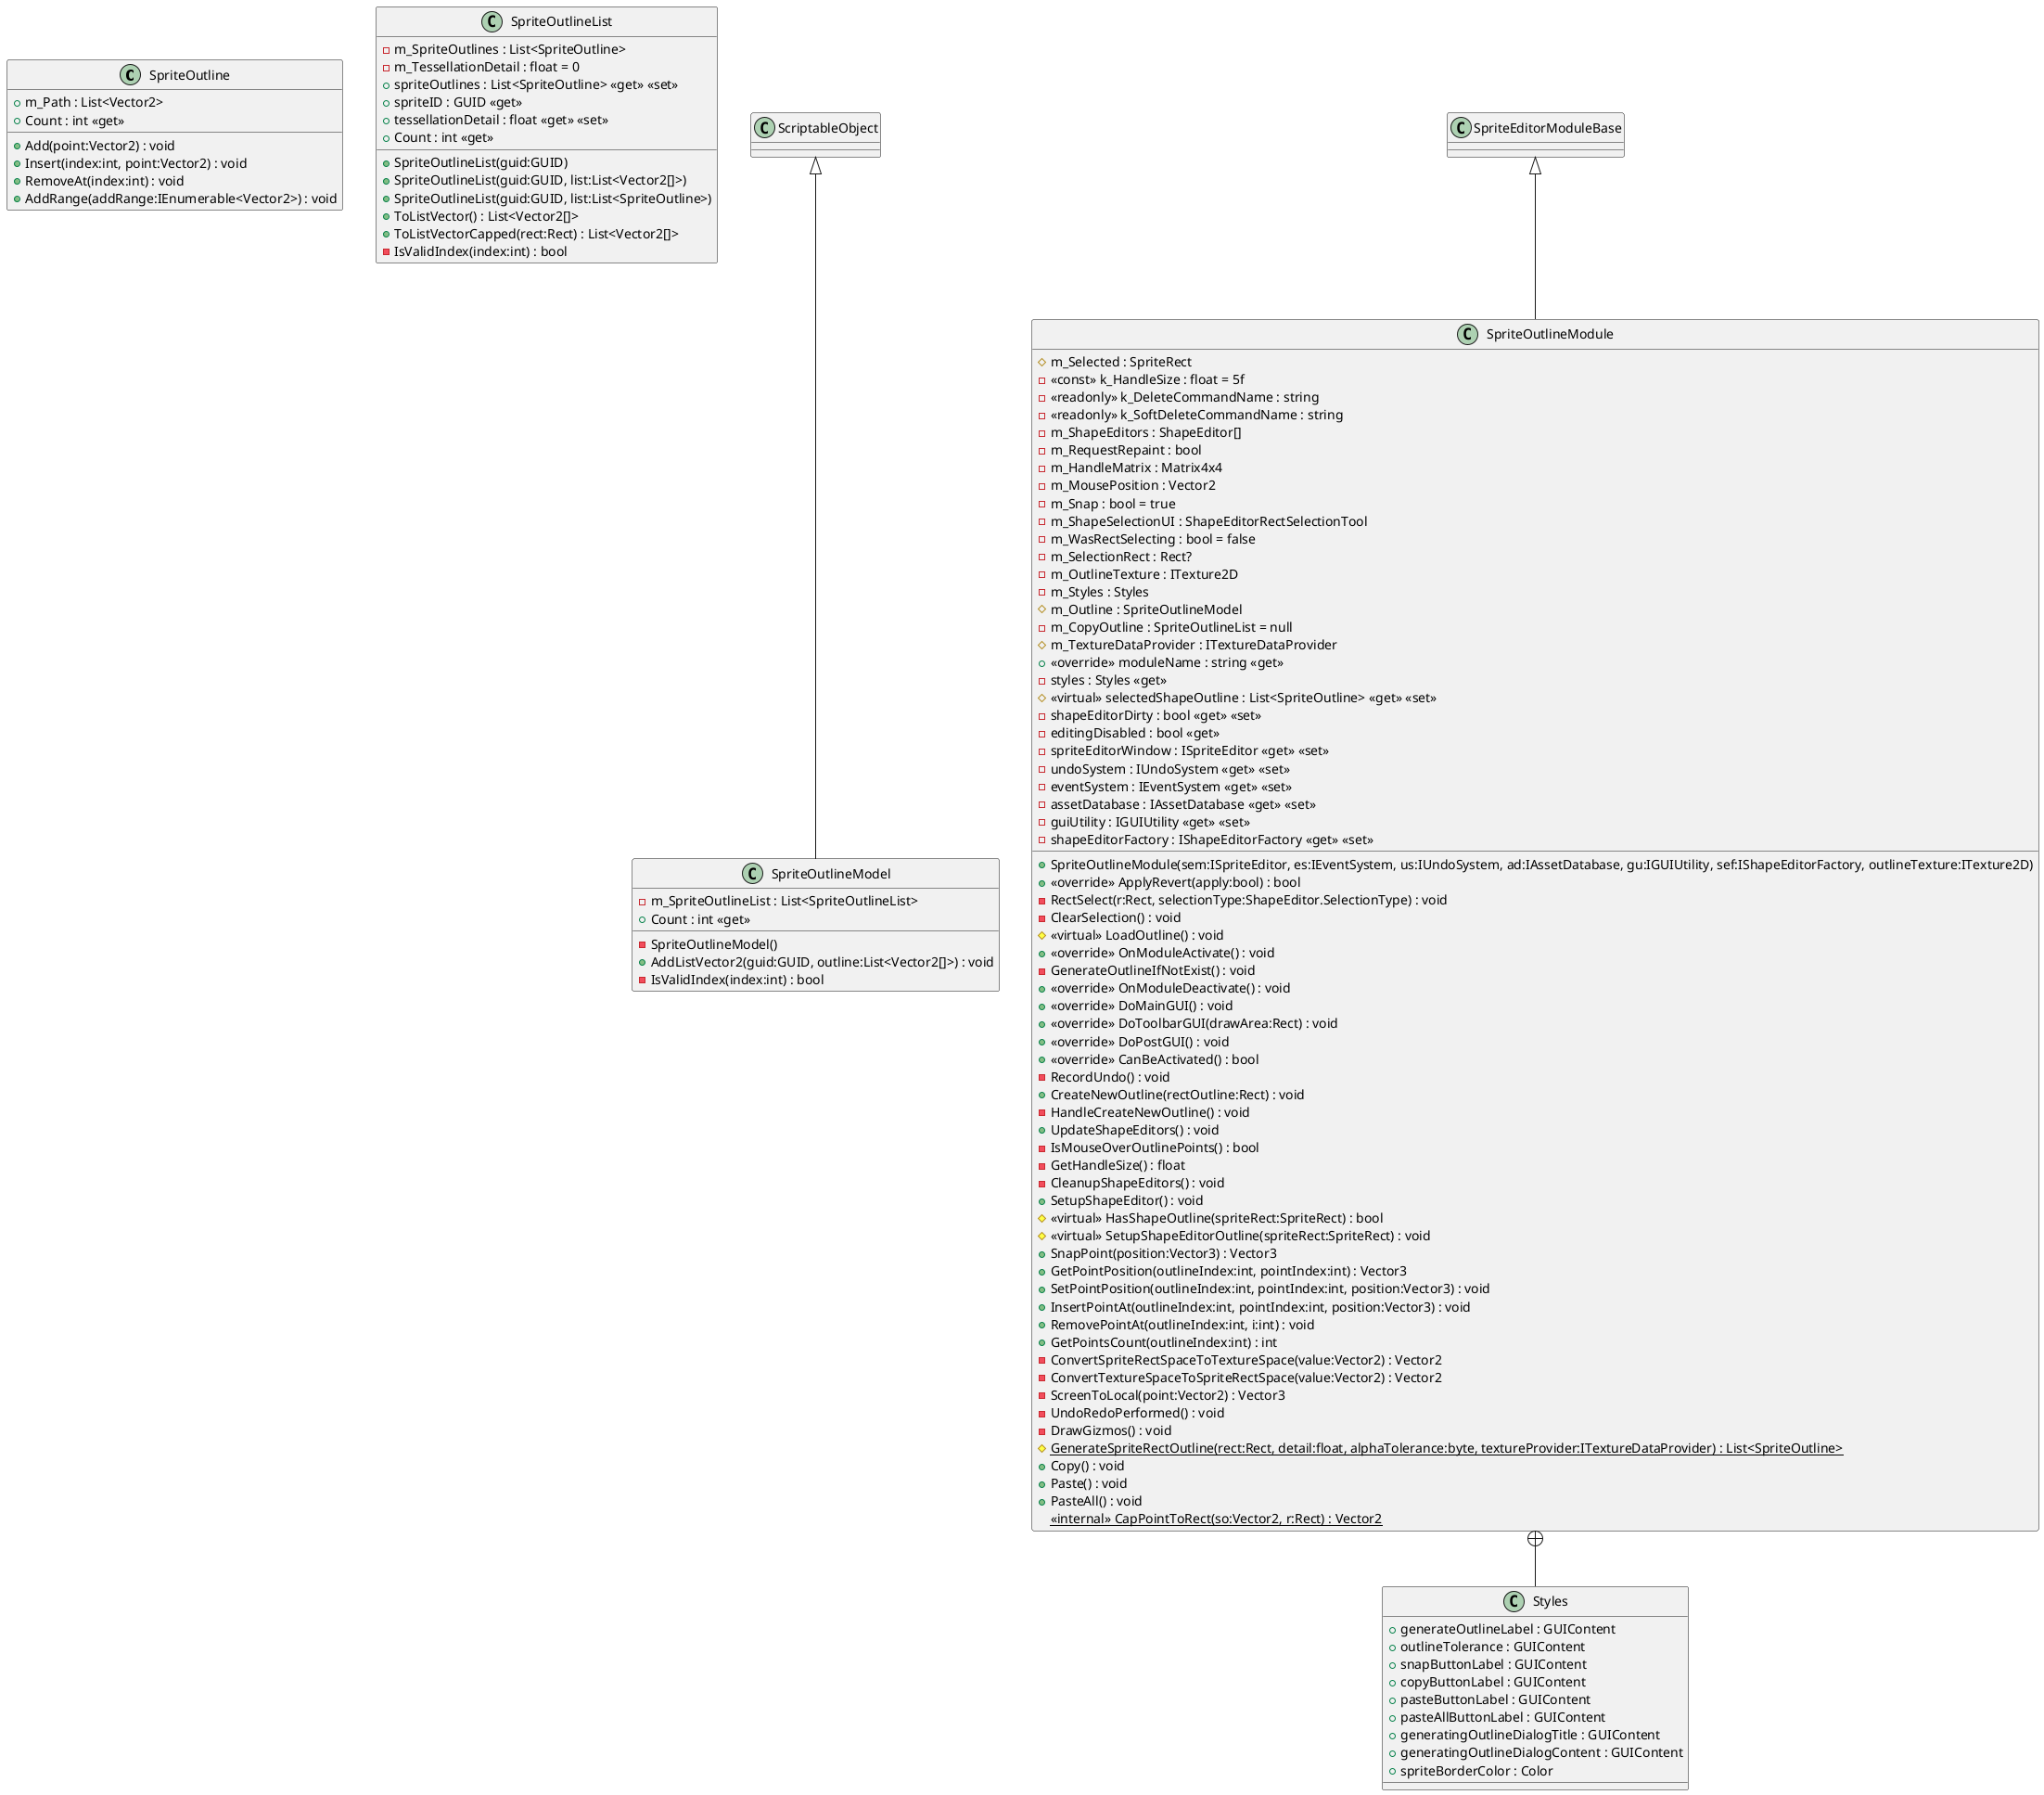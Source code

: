 @startuml
class SpriteOutline {
    + m_Path : List<Vector2>
    + Add(point:Vector2) : void
    + Insert(index:int, point:Vector2) : void
    + RemoveAt(index:int) : void
    + Count : int <<get>>
    + AddRange(addRange:IEnumerable<Vector2>) : void
}
class SpriteOutlineList {
    - m_SpriteOutlines : List<SpriteOutline>
    - m_TessellationDetail : float = 0
    + spriteOutlines : List<SpriteOutline> <<get>> <<set>>
    + spriteID : GUID <<get>>
    + tessellationDetail : float <<get>> <<set>>
    + SpriteOutlineList(guid:GUID)
    + SpriteOutlineList(guid:GUID, list:List<Vector2[]>)
    + SpriteOutlineList(guid:GUID, list:List<SpriteOutline>)
    + ToListVector() : List<Vector2[]>
    + ToListVectorCapped(rect:Rect) : List<Vector2[]>
    + Count : int <<get>>
    - IsValidIndex(index:int) : bool
}
class SpriteOutlineModel {
    - m_SpriteOutlineList : List<SpriteOutlineList>
    - SpriteOutlineModel()
    + AddListVector2(guid:GUID, outline:List<Vector2[]>) : void
    + Count : int <<get>>
    - IsValidIndex(index:int) : bool
}
class SpriteOutlineModule {
    # m_Selected : SpriteRect
    - <<const>> k_HandleSize : float = 5f
    - <<readonly>> k_DeleteCommandName : string
    - <<readonly>> k_SoftDeleteCommandName : string
    - m_ShapeEditors : ShapeEditor[]
    - m_RequestRepaint : bool
    - m_HandleMatrix : Matrix4x4
    - m_MousePosition : Vector2
    - m_Snap : bool = true
    - m_ShapeSelectionUI : ShapeEditorRectSelectionTool
    - m_WasRectSelecting : bool = false
    - m_SelectionRect : Rect?
    - m_OutlineTexture : ITexture2D
    - m_Styles : Styles
    # m_Outline : SpriteOutlineModel
    - m_CopyOutline : SpriteOutlineList = null
    # m_TextureDataProvider : ITextureDataProvider
    + SpriteOutlineModule(sem:ISpriteEditor, es:IEventSystem, us:IUndoSystem, ad:IAssetDatabase, gu:IGUIUtility, sef:IShapeEditorFactory, outlineTexture:ITexture2D)
    + <<override>> moduleName : string <<get>>
    + <<override>> ApplyRevert(apply:bool) : bool
    - styles : Styles <<get>>
    # <<virtual>> selectedShapeOutline : List<SpriteOutline> <<get>> <<set>>
    - shapeEditorDirty : bool <<get>> <<set>>
    - editingDisabled : bool <<get>>
    - spriteEditorWindow : ISpriteEditor <<get>> <<set>>
    - undoSystem : IUndoSystem <<get>> <<set>>
    - eventSystem : IEventSystem <<get>> <<set>>
    - assetDatabase : IAssetDatabase <<get>> <<set>>
    - guiUtility : IGUIUtility <<get>> <<set>>
    - shapeEditorFactory : IShapeEditorFactory <<get>> <<set>>
    - RectSelect(r:Rect, selectionType:ShapeEditor.SelectionType) : void
    - ClearSelection() : void
    # <<virtual>> LoadOutline() : void
    + <<override>> OnModuleActivate() : void
    - GenerateOutlineIfNotExist() : void
    + <<override>> OnModuleDeactivate() : void
    + <<override>> DoMainGUI() : void
    + <<override>> DoToolbarGUI(drawArea:Rect) : void
    + <<override>> DoPostGUI() : void
    + <<override>> CanBeActivated() : bool
    - RecordUndo() : void
    + CreateNewOutline(rectOutline:Rect) : void
    - HandleCreateNewOutline() : void
    + UpdateShapeEditors() : void
    - IsMouseOverOutlinePoints() : bool
    - GetHandleSize() : float
    - CleanupShapeEditors() : void
    + SetupShapeEditor() : void
    # <<virtual>> HasShapeOutline(spriteRect:SpriteRect) : bool
    # <<virtual>> SetupShapeEditorOutline(spriteRect:SpriteRect) : void
    + SnapPoint(position:Vector3) : Vector3
    + GetPointPosition(outlineIndex:int, pointIndex:int) : Vector3
    + SetPointPosition(outlineIndex:int, pointIndex:int, position:Vector3) : void
    + InsertPointAt(outlineIndex:int, pointIndex:int, position:Vector3) : void
    + RemovePointAt(outlineIndex:int, i:int) : void
    + GetPointsCount(outlineIndex:int) : int
    - ConvertSpriteRectSpaceToTextureSpace(value:Vector2) : Vector2
    - ConvertTextureSpaceToSpriteRectSpace(value:Vector2) : Vector2
    - ScreenToLocal(point:Vector2) : Vector3
    - UndoRedoPerformed() : void
    - DrawGizmos() : void
    # {static} GenerateSpriteRectOutline(rect:Rect, detail:float, alphaTolerance:byte, textureProvider:ITextureDataProvider) : List<SpriteOutline>
    + Copy() : void
    + Paste() : void
    + PasteAll() : void
    <<internal>> {static} CapPointToRect(so:Vector2, r:Rect) : Vector2
}
class Styles {
    + generateOutlineLabel : GUIContent
    + outlineTolerance : GUIContent
    + snapButtonLabel : GUIContent
    + copyButtonLabel : GUIContent
    + pasteButtonLabel : GUIContent
    + pasteAllButtonLabel : GUIContent
    + generatingOutlineDialogTitle : GUIContent
    + generatingOutlineDialogContent : GUIContent
    + spriteBorderColor : Color
}
ScriptableObject <|-- SpriteOutlineModel
SpriteEditorModuleBase <|-- SpriteOutlineModule
SpriteOutlineModule +-- Styles
@enduml
